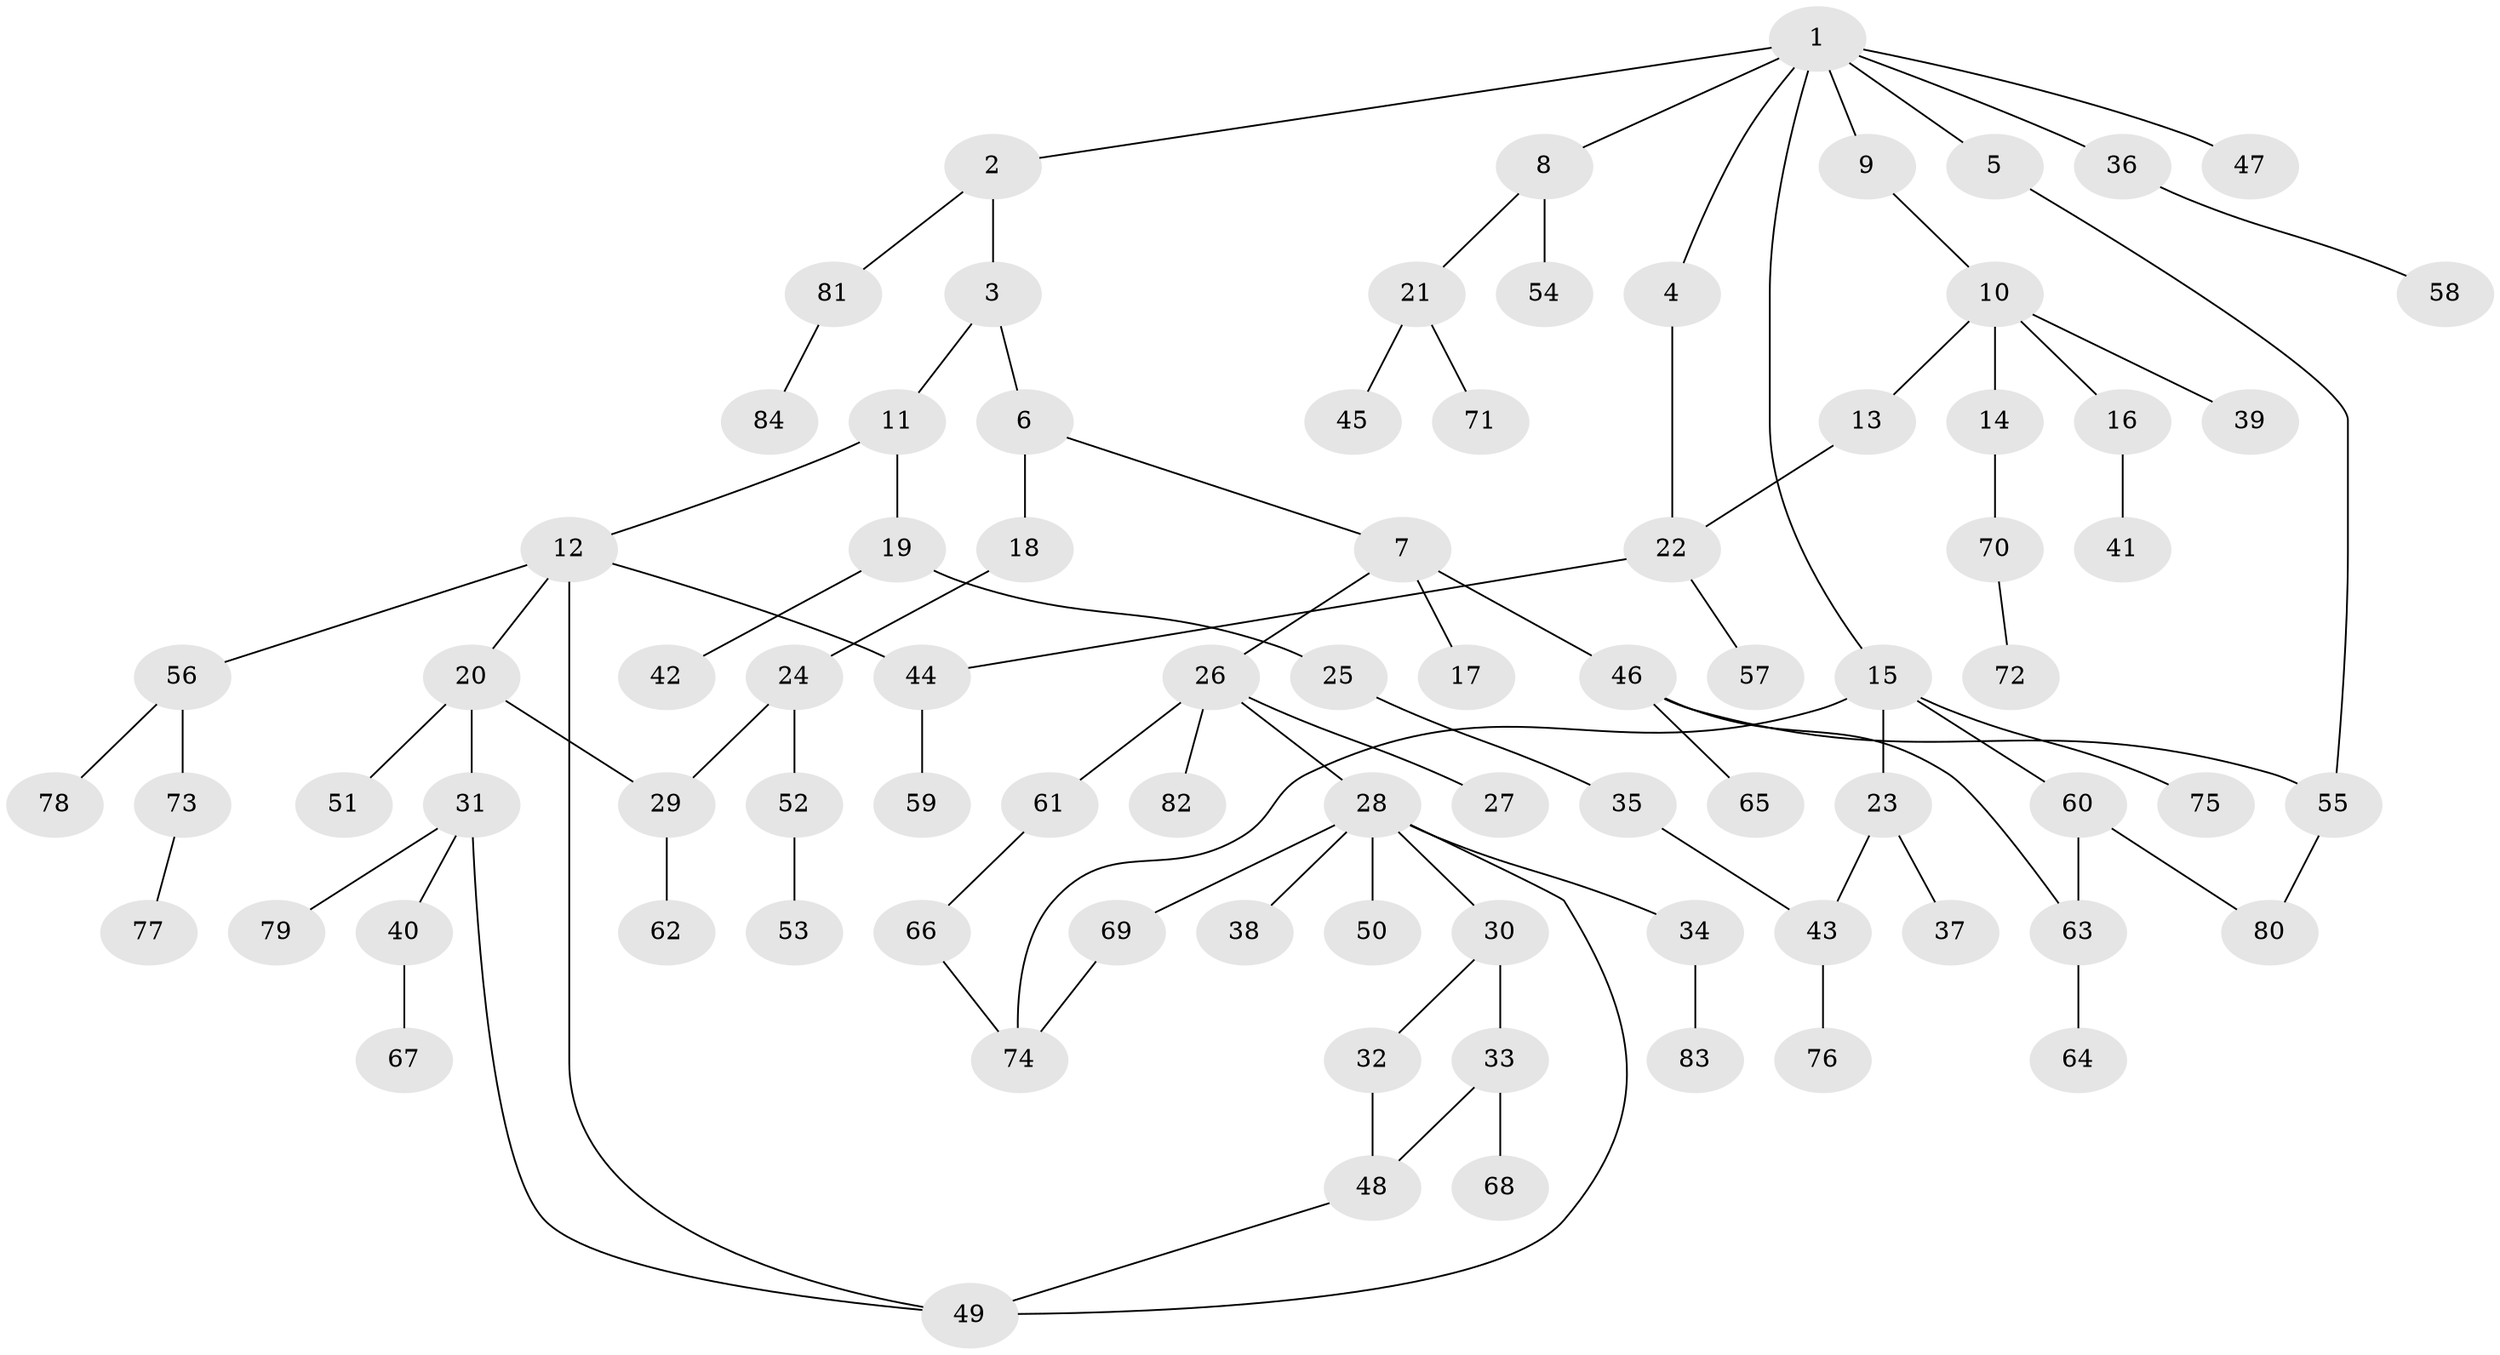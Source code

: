 // coarse degree distribution, {7: 0.03571428571428571, 3: 0.16071428571428573, 2: 0.21428571428571427, 4: 0.125, 6: 0.017857142857142856, 1: 0.39285714285714285, 5: 0.05357142857142857}
// Generated by graph-tools (version 1.1) at 2025/51/02/27/25 19:51:39]
// undirected, 84 vertices, 96 edges
graph export_dot {
graph [start="1"]
  node [color=gray90,style=filled];
  1;
  2;
  3;
  4;
  5;
  6;
  7;
  8;
  9;
  10;
  11;
  12;
  13;
  14;
  15;
  16;
  17;
  18;
  19;
  20;
  21;
  22;
  23;
  24;
  25;
  26;
  27;
  28;
  29;
  30;
  31;
  32;
  33;
  34;
  35;
  36;
  37;
  38;
  39;
  40;
  41;
  42;
  43;
  44;
  45;
  46;
  47;
  48;
  49;
  50;
  51;
  52;
  53;
  54;
  55;
  56;
  57;
  58;
  59;
  60;
  61;
  62;
  63;
  64;
  65;
  66;
  67;
  68;
  69;
  70;
  71;
  72;
  73;
  74;
  75;
  76;
  77;
  78;
  79;
  80;
  81;
  82;
  83;
  84;
  1 -- 2;
  1 -- 4;
  1 -- 5;
  1 -- 8;
  1 -- 9;
  1 -- 15;
  1 -- 36;
  1 -- 47;
  2 -- 3;
  2 -- 81;
  3 -- 6;
  3 -- 11;
  4 -- 22;
  5 -- 55;
  6 -- 7;
  6 -- 18;
  7 -- 17;
  7 -- 26;
  7 -- 46;
  8 -- 21;
  8 -- 54;
  9 -- 10;
  10 -- 13;
  10 -- 14;
  10 -- 16;
  10 -- 39;
  11 -- 12;
  11 -- 19;
  12 -- 20;
  12 -- 44;
  12 -- 56;
  12 -- 49;
  13 -- 22;
  14 -- 70;
  15 -- 23;
  15 -- 60;
  15 -- 75;
  15 -- 74;
  16 -- 41;
  18 -- 24;
  19 -- 25;
  19 -- 42;
  20 -- 31;
  20 -- 51;
  20 -- 29;
  21 -- 45;
  21 -- 71;
  22 -- 57;
  22 -- 44;
  23 -- 37;
  23 -- 43;
  24 -- 29;
  24 -- 52;
  25 -- 35;
  26 -- 27;
  26 -- 28;
  26 -- 61;
  26 -- 82;
  28 -- 30;
  28 -- 34;
  28 -- 38;
  28 -- 50;
  28 -- 69;
  28 -- 49;
  29 -- 62;
  30 -- 32;
  30 -- 33;
  31 -- 40;
  31 -- 79;
  31 -- 49;
  32 -- 48;
  33 -- 48;
  33 -- 68;
  34 -- 83;
  35 -- 43;
  36 -- 58;
  40 -- 67;
  43 -- 76;
  44 -- 59;
  46 -- 55;
  46 -- 63;
  46 -- 65;
  48 -- 49;
  52 -- 53;
  55 -- 80;
  56 -- 73;
  56 -- 78;
  60 -- 80;
  60 -- 63;
  61 -- 66;
  63 -- 64;
  66 -- 74;
  69 -- 74;
  70 -- 72;
  73 -- 77;
  81 -- 84;
}
